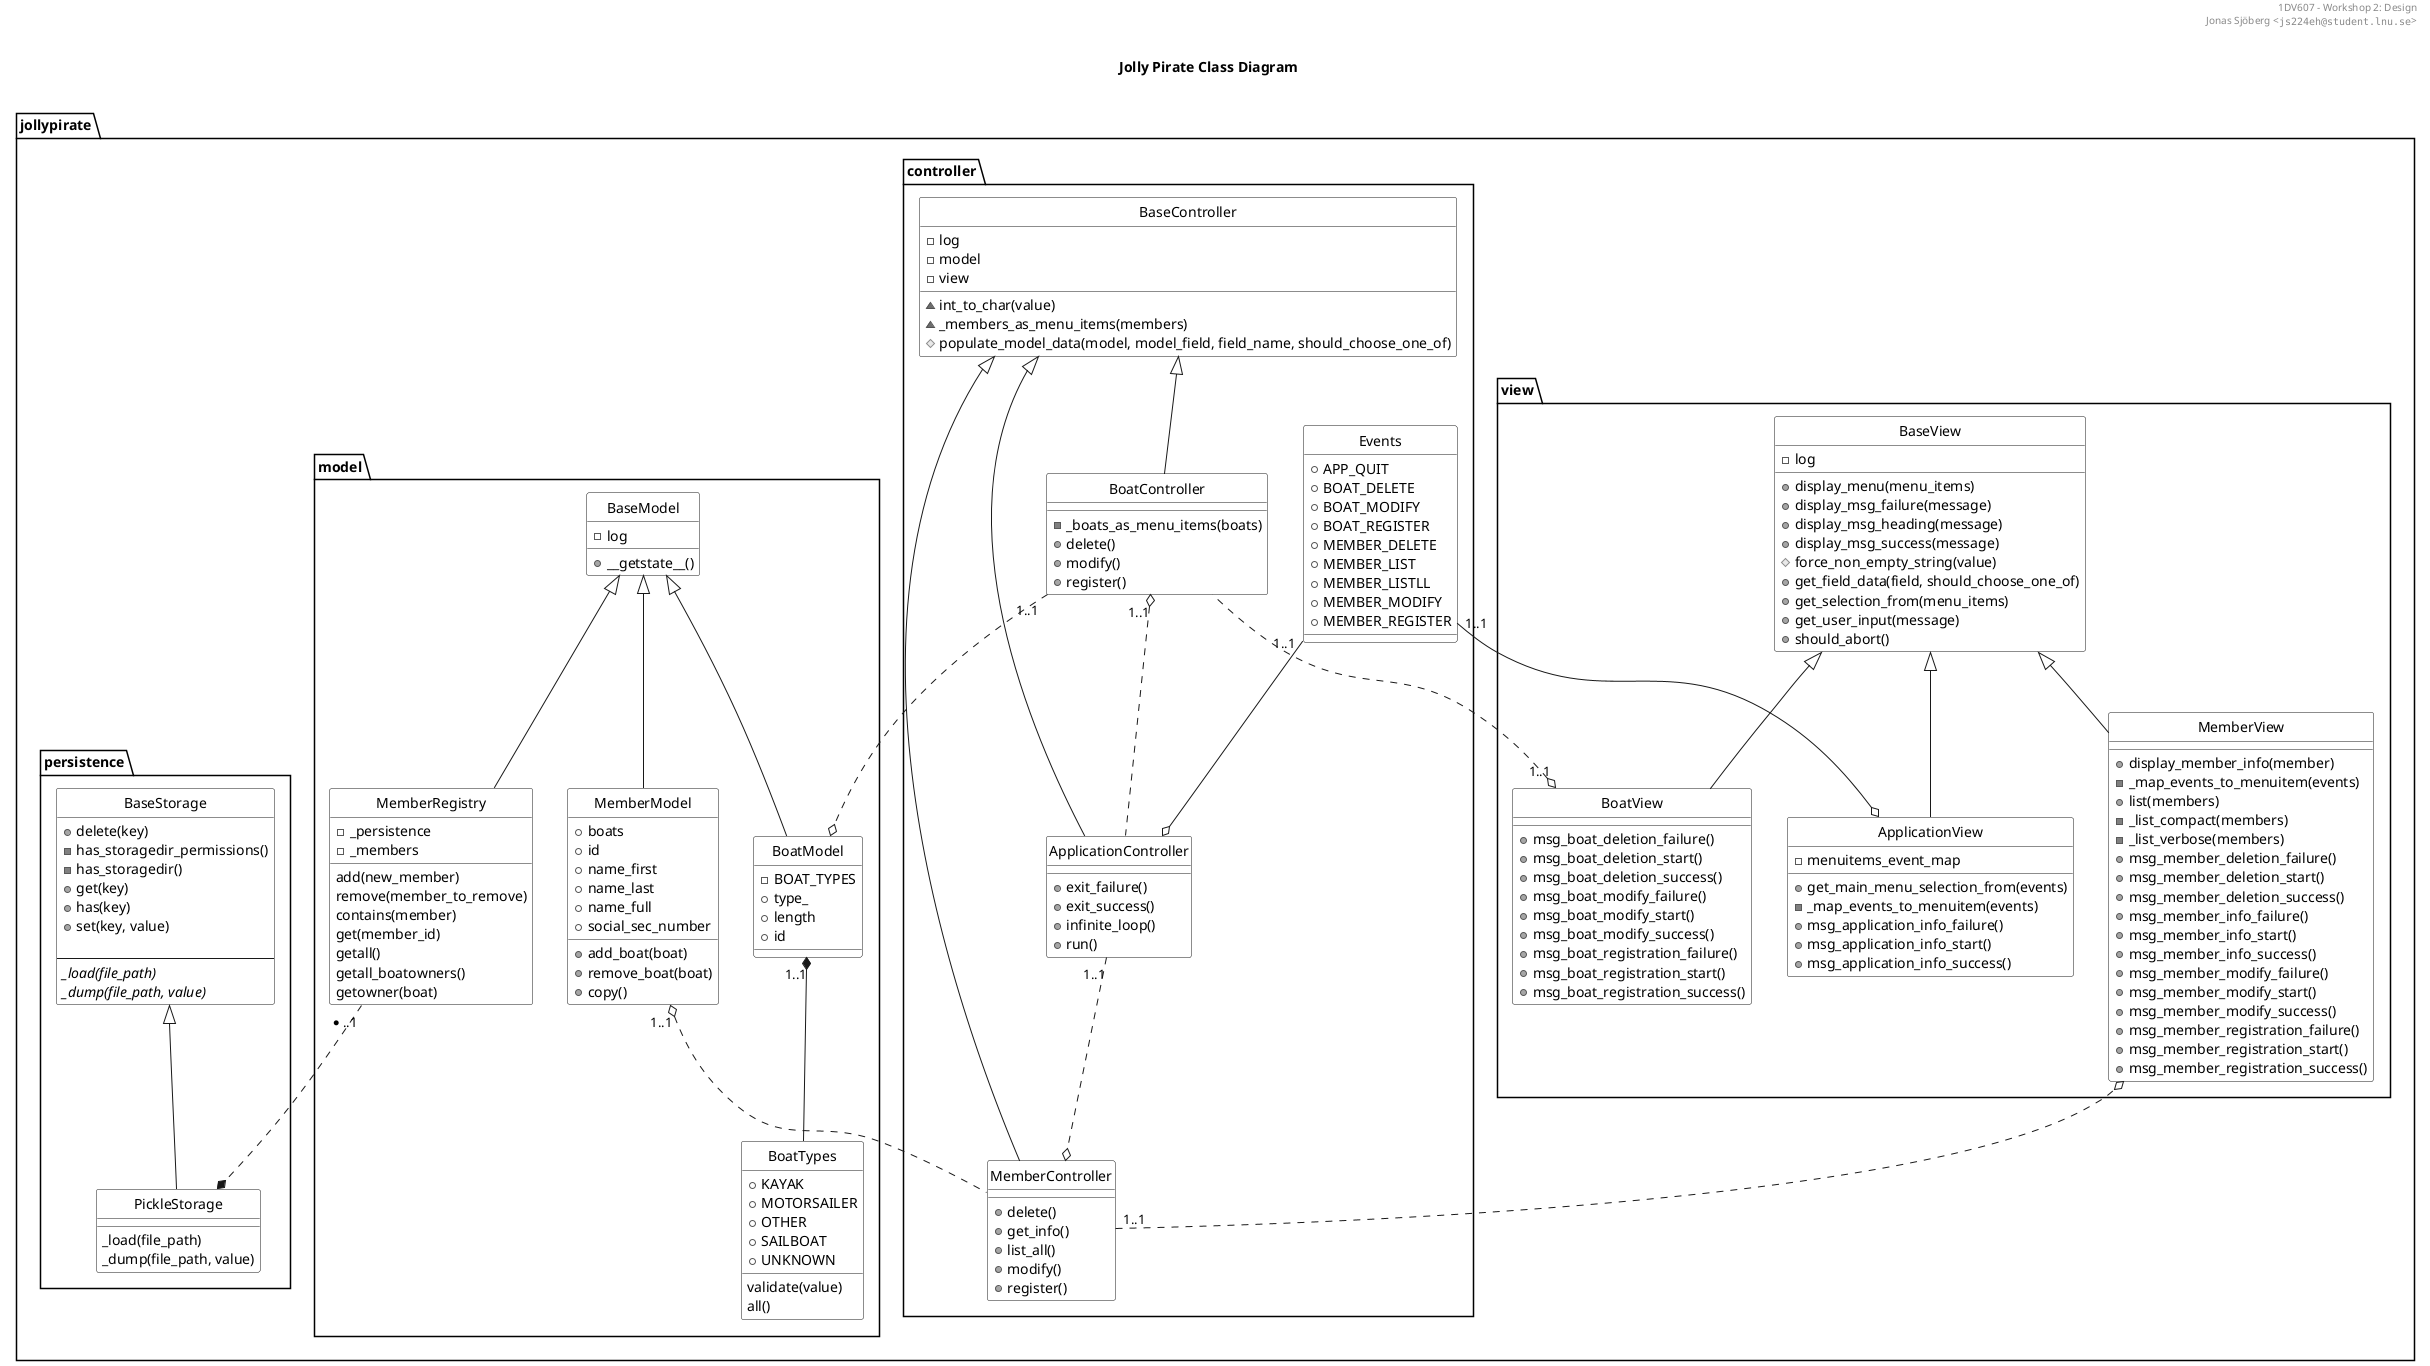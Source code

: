 ' ~~~~~~~~~~~~~~~~~~~~~~~~~~~~~~~~~~~~~~~~~~~~~~~~~~~~~~
' 1DV607 -- Object-Oriented Design and Analysis with UML
' Workshop 2: Design
' ~~~~~~~~~~~~~~~~~~~~~~~~~~~~~~~~~~~~~~~~~~~~~~~~~~~~~~
' Created by Jonas Sjöberg (js224eh) on 2017-10-03.
' Linnaeus University
' ""js224eh@student.lnu.se""
' ""http://www.jonasjberg.com""
' ""https://github.com/jonasjberg""

@startuml
' ______________________________________________________________________________
' ____ CONFIGURATION OPTIONS ___________________________________________________
' debug flag creates a 'svek.dot' and 'svek.svg' file in ~/
' !pragma svek_trace on
' allow_mixing

skinparam {
    monochrome true
    'backgroundColor transparent
    classBackgroundColor transparent
    style strictuml
}

' ______________________________________________________________________________
' ____ CLASS DIAGRAM ___________________________________________________________

header
1DV607 - Workshop 2: Design
Jonas Sjöberg <""js224eh@student.lnu.se"">
end header

title \nJolly Pirate Class Diagram\n

namespace jollypirate.controller {
    class BaseController {
        - log
        - model
        - view

        ~ int_to_char(value)
        ~ _members_as_menu_items(members)
        # populate_model_data(model, model_field, field_name, should_choose_one_of)
    }

    class ApplicationController {
        + exit_failure()
        + exit_success()
        + infinite_loop()
        + run()
    }

    class BoatController {
        - _boats_as_menu_items(boats)
        + delete()
        + modify()
        + register()
    }

    class MemberController {
        + delete()
        + get_info()
        + list_all()
        + modify()
        + register()
    }

    class Events {
        + APP_QUIT
        + BOAT_DELETE
        + BOAT_MODIFY
        + BOAT_REGISTER
        + MEMBER_DELETE
        + MEMBER_LIST
        + MEMBER_LISTLL
        + MEMBER_MODIFY
        + MEMBER_REGISTER
    }

    BaseController <|-- ApplicationController
    BaseController <|-- BoatController
    BaseController <|-- MemberController

    Events "1..1" --o ApplicationController
}


namespace jollypirate.model {
    class BaseModel {
        - log

        + __getstate__()
    }

    class BoatModel {
        - BOAT_TYPES
        + type_
        + length
        + id
    }
    class BoatTypes {
        + KAYAK
        + MOTORSAILER
        + OTHER
        + SAILBOAT
        + UNKNOWN

        validate(value)
        all()
    }
    BoatModel "1..1" *-- BoatTypes

    class MemberModel {
        + boats
        + id
        + name_first
        + name_last
        + name_full
        + social_sec_number

        + add_boat(boat)
        + remove_boat(boat)
        + copy()
    }

    class MemberRegistry {
        - _persistence
        - _members

        add(new_member)
        remove(member_to_remove)
        contains(member)
        get(member_id)
        getall()
        getall_boatowners()
        getowner(boat)
    }

    BaseModel <|-- BoatModel
    BaseModel <|-- MemberModel
    BaseModel <|-- MemberRegistry
}


namespace jollypirate.view {
    class BaseView {
        - log

        + display_menu(menu_items)
        + display_msg_failure(message)
        + display_msg_heading(message)
        + display_msg_success(message)
        # force_non_empty_string(value)
        + get_field_data(field, should_choose_one_of)
        + get_selection_from(menu_items)
        + get_user_input(message)
        + should_abort()
    }

    class ApplicationView {
        - menuitems_event_map

        + get_main_menu_selection_from(events)
        - _map_events_to_menuitem(events)
        + msg_application_info_failure()
        + msg_application_info_start()
        + msg_application_info_success()
    }

    class BoatView {
        + msg_boat_deletion_failure()
        + msg_boat_deletion_start()
        + msg_boat_deletion_success()
        + msg_boat_modify_failure()
        + msg_boat_modify_start()
        + msg_boat_modify_success()
        + msg_boat_registration_failure()
        + msg_boat_registration_start()
        + msg_boat_registration_success()
    }

    class MemberView {
        + display_member_info(member)
        - _map_events_to_menuitem(events)
        + list(members)
        - _list_compact(members)
        - _list_verbose(members)
        + msg_member_deletion_failure()
        + msg_member_deletion_start()
        + msg_member_deletion_success()
        + msg_member_info_failure()
        + msg_member_info_start()
        + msg_member_info_success()
        + msg_member_modify_failure()
        + msg_member_modify_start()
        + msg_member_modify_success()
        + msg_member_registration_failure()
        + msg_member_registration_start()
        + msg_member_registration_success()
    }

    BaseView <|-- ApplicationView
    BaseView <|-- BoatView
    BaseView <|-- MemberView

    jollypirate.controller.Events "1..1" --o ApplicationView
}

namespace jollypirate.persistence {
    class BaseStorage {
        + delete(key)
        - has_storagedir_permissions()
        - has_storagedir()
        + get(key)
        + has(key)
        + set(key, value)

        ---
        {abstract} _load(file_path)
        {abstract} _dump(file_path, value)
    }

    class PickleStorage {
        _load(file_path)
        _dump(file_path, value)
    }

    BaseStorage <|-- PickleStorage
}

'''''
jollypirate.model.MemberRegistry "*..1" ..* jollypirate.persistence.PickleStorage
'jollypirate.persistence.PickleStorage "1..*" *.. jollypirate.model.MemberRegistry

'''''
'jollypirate.controller.MemberController "1..1" ..o jollypirate.model.MemberModel
jollypirate.model.MemberModel "1..1" o.. jollypirate.controller.MemberController

'''''
jollypirate.controller.MemberController "1..1" ..o jollypirate.view.MemberView
'jollypirate.view.MemberView "1..1" o.. jollypirate.controller.MemberController

'''''
jollypirate.controller.BoatController "1..1" ..o jollypirate.model.BoatModel
'jollypirate.model.BoatModel "1..1" o.. jollypirate.controller.BoatController

'''''
'jollypirate.controller.BoatController "1..1" ..o jollypirate.view.BoatView
jollypirate.view.BoatView "1..1" o.. jollypirate.controller.BoatController

'''''
'jollypirate.controller.ApplicationController "1..1" ..o jollypirate.controller.BoatController
jollypirate.controller.BoatController "1..1" o.. jollypirate.controller.ApplicationController

'''''
jollypirate.controller.ApplicationController "1..1" ..o jollypirate.controller.MemberController
'jollypirate.controller.MemberController "1..1" o.. jollypirate.controller.ApplicationController

@enduml

